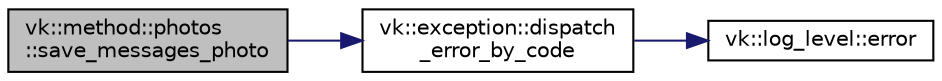 digraph "vk::method::photos::save_messages_photo"
{
 // LATEX_PDF_SIZE
  edge [fontname="Helvetica",fontsize="10",labelfontname="Helvetica",labelfontsize="10"];
  node [fontname="Helvetica",fontsize="10",shape=record];
  rankdir="LR";
  Node1 [label="vk::method::photos\l::save_messages_photo",height=0.2,width=0.4,color="black", fillcolor="grey75", style="filled", fontcolor="black",tooltip=" "];
  Node1 -> Node2 [color="midnightblue",fontsize="10",style="solid",fontname="Helvetica"];
  Node2 [label="vk::exception::dispatch\l_error_by_code",height=0.2,width=0.4,color="black", fillcolor="white", style="filled",URL="$namespacevk_1_1exception.html#a3748ba0d94723c23dc92d4febc7918e7",tooltip=" "];
  Node2 -> Node3 [color="midnightblue",fontsize="10",style="solid",fontname="Helvetica"];
  Node3 [label="vk::log_level::error",height=0.2,width=0.4,color="black", fillcolor="white", style="filled",URL="$namespacevk_1_1log__level.html#a76e528ce1251ed5c3cbc8f06193faf64",tooltip=" "];
}
